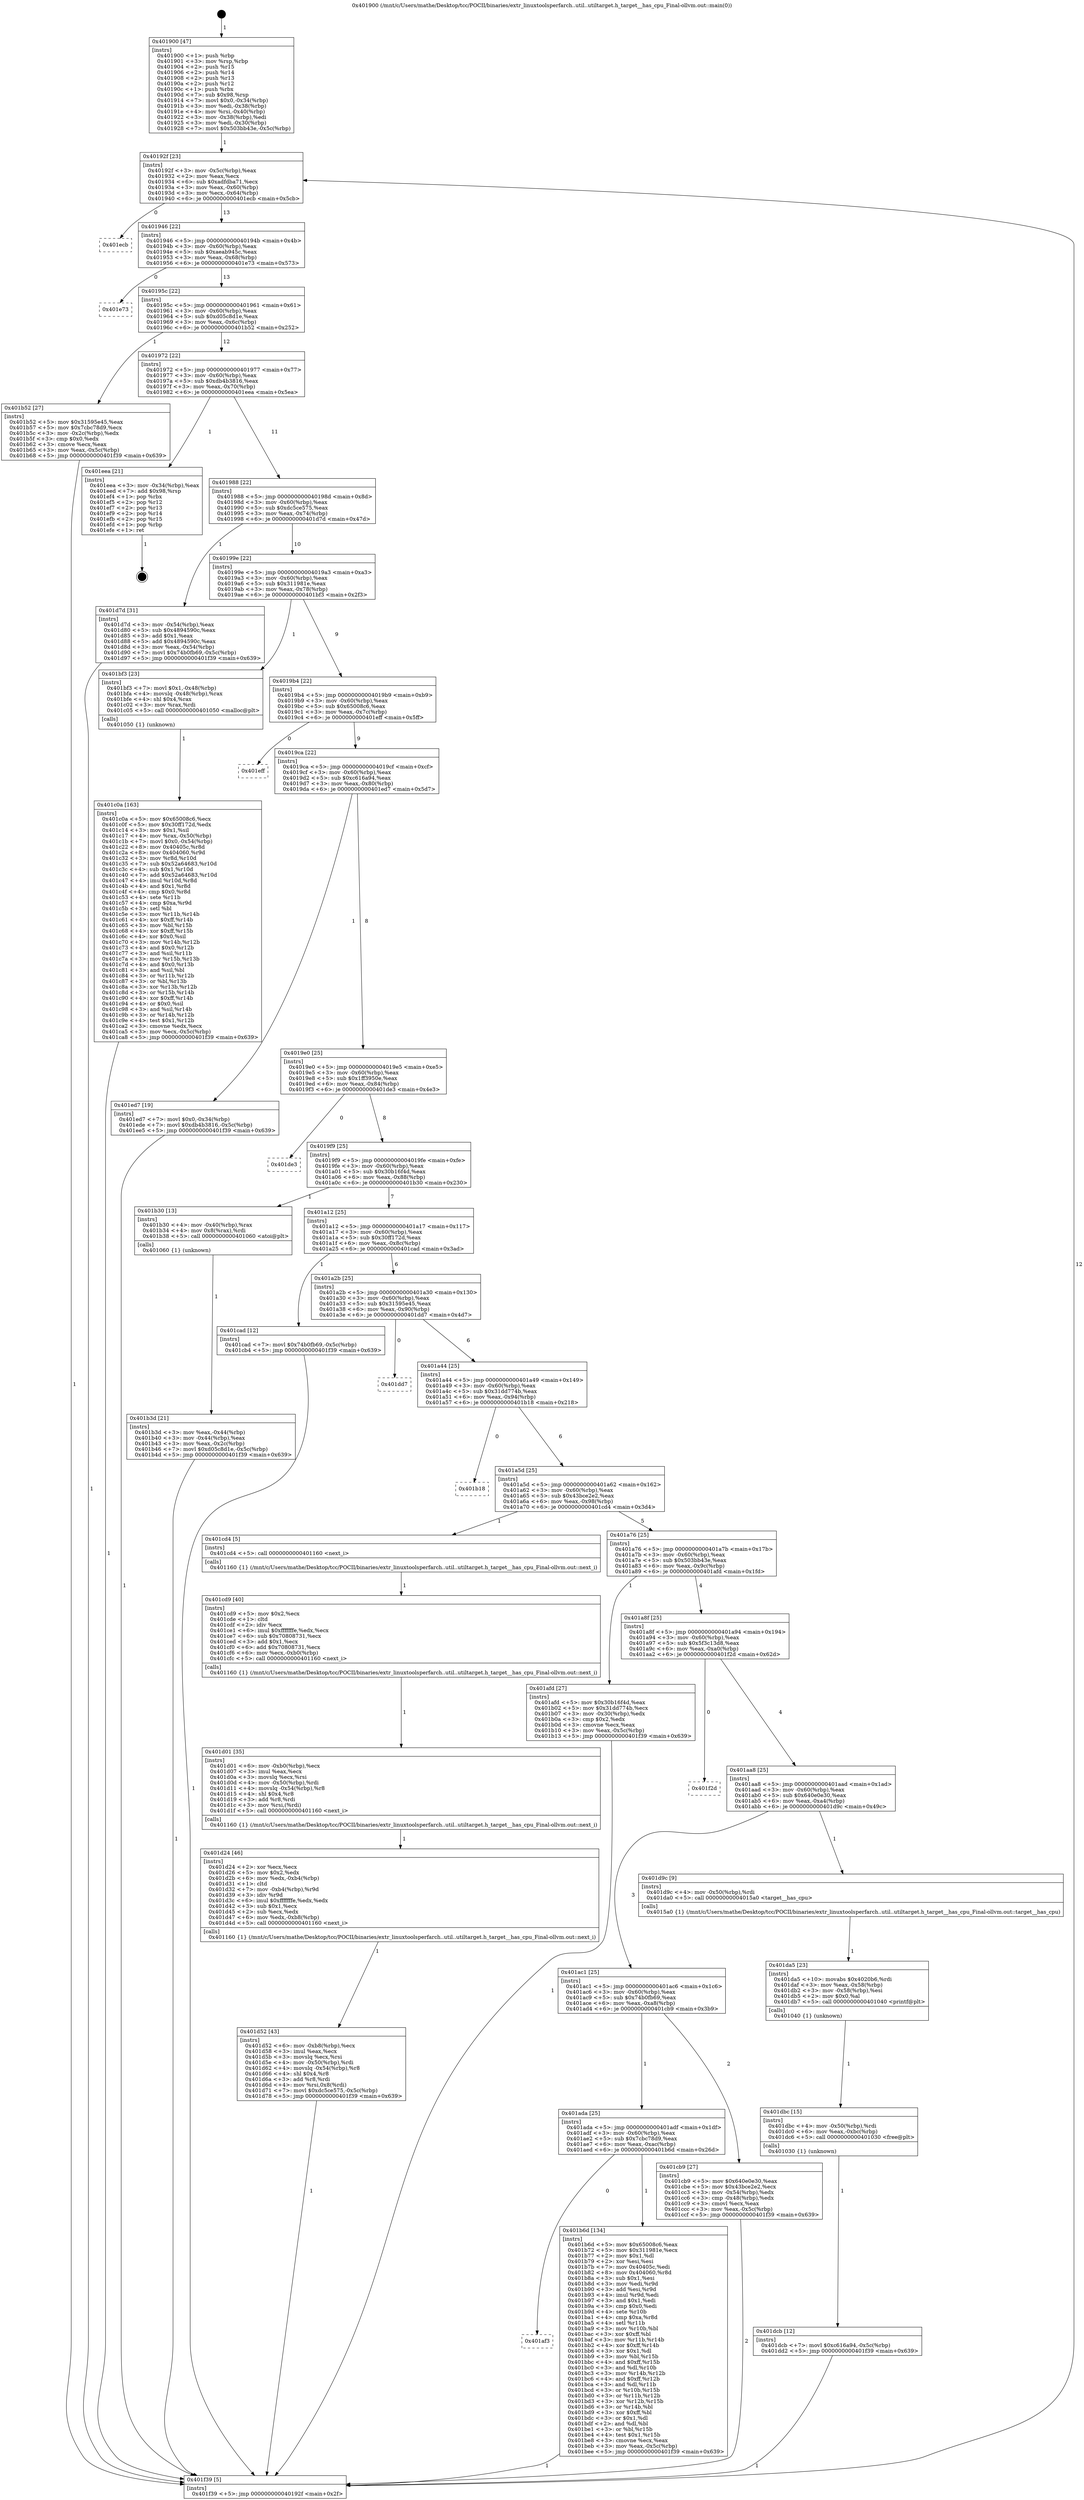 digraph "0x401900" {
  label = "0x401900 (/mnt/c/Users/mathe/Desktop/tcc/POCII/binaries/extr_linuxtoolsperfarch..util..utiltarget.h_target__has_cpu_Final-ollvm.out::main(0))"
  labelloc = "t"
  node[shape=record]

  Entry [label="",width=0.3,height=0.3,shape=circle,fillcolor=black,style=filled]
  "0x40192f" [label="{
     0x40192f [23]\l
     | [instrs]\l
     &nbsp;&nbsp;0x40192f \<+3\>: mov -0x5c(%rbp),%eax\l
     &nbsp;&nbsp;0x401932 \<+2\>: mov %eax,%ecx\l
     &nbsp;&nbsp;0x401934 \<+6\>: sub $0xadfdba71,%ecx\l
     &nbsp;&nbsp;0x40193a \<+3\>: mov %eax,-0x60(%rbp)\l
     &nbsp;&nbsp;0x40193d \<+3\>: mov %ecx,-0x64(%rbp)\l
     &nbsp;&nbsp;0x401940 \<+6\>: je 0000000000401ecb \<main+0x5cb\>\l
  }"]
  "0x401ecb" [label="{
     0x401ecb\l
  }", style=dashed]
  "0x401946" [label="{
     0x401946 [22]\l
     | [instrs]\l
     &nbsp;&nbsp;0x401946 \<+5\>: jmp 000000000040194b \<main+0x4b\>\l
     &nbsp;&nbsp;0x40194b \<+3\>: mov -0x60(%rbp),%eax\l
     &nbsp;&nbsp;0x40194e \<+5\>: sub $0xaeab945c,%eax\l
     &nbsp;&nbsp;0x401953 \<+3\>: mov %eax,-0x68(%rbp)\l
     &nbsp;&nbsp;0x401956 \<+6\>: je 0000000000401e73 \<main+0x573\>\l
  }"]
  Exit [label="",width=0.3,height=0.3,shape=circle,fillcolor=black,style=filled,peripheries=2]
  "0x401e73" [label="{
     0x401e73\l
  }", style=dashed]
  "0x40195c" [label="{
     0x40195c [22]\l
     | [instrs]\l
     &nbsp;&nbsp;0x40195c \<+5\>: jmp 0000000000401961 \<main+0x61\>\l
     &nbsp;&nbsp;0x401961 \<+3\>: mov -0x60(%rbp),%eax\l
     &nbsp;&nbsp;0x401964 \<+5\>: sub $0xd05c8d1e,%eax\l
     &nbsp;&nbsp;0x401969 \<+3\>: mov %eax,-0x6c(%rbp)\l
     &nbsp;&nbsp;0x40196c \<+6\>: je 0000000000401b52 \<main+0x252\>\l
  }"]
  "0x401dcb" [label="{
     0x401dcb [12]\l
     | [instrs]\l
     &nbsp;&nbsp;0x401dcb \<+7\>: movl $0xc616a94,-0x5c(%rbp)\l
     &nbsp;&nbsp;0x401dd2 \<+5\>: jmp 0000000000401f39 \<main+0x639\>\l
  }"]
  "0x401b52" [label="{
     0x401b52 [27]\l
     | [instrs]\l
     &nbsp;&nbsp;0x401b52 \<+5\>: mov $0x31595e45,%eax\l
     &nbsp;&nbsp;0x401b57 \<+5\>: mov $0x7cbc78d9,%ecx\l
     &nbsp;&nbsp;0x401b5c \<+3\>: mov -0x2c(%rbp),%edx\l
     &nbsp;&nbsp;0x401b5f \<+3\>: cmp $0x0,%edx\l
     &nbsp;&nbsp;0x401b62 \<+3\>: cmove %ecx,%eax\l
     &nbsp;&nbsp;0x401b65 \<+3\>: mov %eax,-0x5c(%rbp)\l
     &nbsp;&nbsp;0x401b68 \<+5\>: jmp 0000000000401f39 \<main+0x639\>\l
  }"]
  "0x401972" [label="{
     0x401972 [22]\l
     | [instrs]\l
     &nbsp;&nbsp;0x401972 \<+5\>: jmp 0000000000401977 \<main+0x77\>\l
     &nbsp;&nbsp;0x401977 \<+3\>: mov -0x60(%rbp),%eax\l
     &nbsp;&nbsp;0x40197a \<+5\>: sub $0xdb4b3816,%eax\l
     &nbsp;&nbsp;0x40197f \<+3\>: mov %eax,-0x70(%rbp)\l
     &nbsp;&nbsp;0x401982 \<+6\>: je 0000000000401eea \<main+0x5ea\>\l
  }"]
  "0x401dbc" [label="{
     0x401dbc [15]\l
     | [instrs]\l
     &nbsp;&nbsp;0x401dbc \<+4\>: mov -0x50(%rbp),%rdi\l
     &nbsp;&nbsp;0x401dc0 \<+6\>: mov %eax,-0xbc(%rbp)\l
     &nbsp;&nbsp;0x401dc6 \<+5\>: call 0000000000401030 \<free@plt\>\l
     | [calls]\l
     &nbsp;&nbsp;0x401030 \{1\} (unknown)\l
  }"]
  "0x401eea" [label="{
     0x401eea [21]\l
     | [instrs]\l
     &nbsp;&nbsp;0x401eea \<+3\>: mov -0x34(%rbp),%eax\l
     &nbsp;&nbsp;0x401eed \<+7\>: add $0x98,%rsp\l
     &nbsp;&nbsp;0x401ef4 \<+1\>: pop %rbx\l
     &nbsp;&nbsp;0x401ef5 \<+2\>: pop %r12\l
     &nbsp;&nbsp;0x401ef7 \<+2\>: pop %r13\l
     &nbsp;&nbsp;0x401ef9 \<+2\>: pop %r14\l
     &nbsp;&nbsp;0x401efb \<+2\>: pop %r15\l
     &nbsp;&nbsp;0x401efd \<+1\>: pop %rbp\l
     &nbsp;&nbsp;0x401efe \<+1\>: ret\l
  }"]
  "0x401988" [label="{
     0x401988 [22]\l
     | [instrs]\l
     &nbsp;&nbsp;0x401988 \<+5\>: jmp 000000000040198d \<main+0x8d\>\l
     &nbsp;&nbsp;0x40198d \<+3\>: mov -0x60(%rbp),%eax\l
     &nbsp;&nbsp;0x401990 \<+5\>: sub $0xdc5ce575,%eax\l
     &nbsp;&nbsp;0x401995 \<+3\>: mov %eax,-0x74(%rbp)\l
     &nbsp;&nbsp;0x401998 \<+6\>: je 0000000000401d7d \<main+0x47d\>\l
  }"]
  "0x401da5" [label="{
     0x401da5 [23]\l
     | [instrs]\l
     &nbsp;&nbsp;0x401da5 \<+10\>: movabs $0x4020b6,%rdi\l
     &nbsp;&nbsp;0x401daf \<+3\>: mov %eax,-0x58(%rbp)\l
     &nbsp;&nbsp;0x401db2 \<+3\>: mov -0x58(%rbp),%esi\l
     &nbsp;&nbsp;0x401db5 \<+2\>: mov $0x0,%al\l
     &nbsp;&nbsp;0x401db7 \<+5\>: call 0000000000401040 \<printf@plt\>\l
     | [calls]\l
     &nbsp;&nbsp;0x401040 \{1\} (unknown)\l
  }"]
  "0x401d7d" [label="{
     0x401d7d [31]\l
     | [instrs]\l
     &nbsp;&nbsp;0x401d7d \<+3\>: mov -0x54(%rbp),%eax\l
     &nbsp;&nbsp;0x401d80 \<+5\>: sub $0x4894590c,%eax\l
     &nbsp;&nbsp;0x401d85 \<+3\>: add $0x1,%eax\l
     &nbsp;&nbsp;0x401d88 \<+5\>: add $0x4894590c,%eax\l
     &nbsp;&nbsp;0x401d8d \<+3\>: mov %eax,-0x54(%rbp)\l
     &nbsp;&nbsp;0x401d90 \<+7\>: movl $0x74b0fb69,-0x5c(%rbp)\l
     &nbsp;&nbsp;0x401d97 \<+5\>: jmp 0000000000401f39 \<main+0x639\>\l
  }"]
  "0x40199e" [label="{
     0x40199e [22]\l
     | [instrs]\l
     &nbsp;&nbsp;0x40199e \<+5\>: jmp 00000000004019a3 \<main+0xa3\>\l
     &nbsp;&nbsp;0x4019a3 \<+3\>: mov -0x60(%rbp),%eax\l
     &nbsp;&nbsp;0x4019a6 \<+5\>: sub $0x311981e,%eax\l
     &nbsp;&nbsp;0x4019ab \<+3\>: mov %eax,-0x78(%rbp)\l
     &nbsp;&nbsp;0x4019ae \<+6\>: je 0000000000401bf3 \<main+0x2f3\>\l
  }"]
  "0x401d52" [label="{
     0x401d52 [43]\l
     | [instrs]\l
     &nbsp;&nbsp;0x401d52 \<+6\>: mov -0xb8(%rbp),%ecx\l
     &nbsp;&nbsp;0x401d58 \<+3\>: imul %eax,%ecx\l
     &nbsp;&nbsp;0x401d5b \<+3\>: movslq %ecx,%rsi\l
     &nbsp;&nbsp;0x401d5e \<+4\>: mov -0x50(%rbp),%rdi\l
     &nbsp;&nbsp;0x401d62 \<+4\>: movslq -0x54(%rbp),%r8\l
     &nbsp;&nbsp;0x401d66 \<+4\>: shl $0x4,%r8\l
     &nbsp;&nbsp;0x401d6a \<+3\>: add %r8,%rdi\l
     &nbsp;&nbsp;0x401d6d \<+4\>: mov %rsi,0x8(%rdi)\l
     &nbsp;&nbsp;0x401d71 \<+7\>: movl $0xdc5ce575,-0x5c(%rbp)\l
     &nbsp;&nbsp;0x401d78 \<+5\>: jmp 0000000000401f39 \<main+0x639\>\l
  }"]
  "0x401bf3" [label="{
     0x401bf3 [23]\l
     | [instrs]\l
     &nbsp;&nbsp;0x401bf3 \<+7\>: movl $0x1,-0x48(%rbp)\l
     &nbsp;&nbsp;0x401bfa \<+4\>: movslq -0x48(%rbp),%rax\l
     &nbsp;&nbsp;0x401bfe \<+4\>: shl $0x4,%rax\l
     &nbsp;&nbsp;0x401c02 \<+3\>: mov %rax,%rdi\l
     &nbsp;&nbsp;0x401c05 \<+5\>: call 0000000000401050 \<malloc@plt\>\l
     | [calls]\l
     &nbsp;&nbsp;0x401050 \{1\} (unknown)\l
  }"]
  "0x4019b4" [label="{
     0x4019b4 [22]\l
     | [instrs]\l
     &nbsp;&nbsp;0x4019b4 \<+5\>: jmp 00000000004019b9 \<main+0xb9\>\l
     &nbsp;&nbsp;0x4019b9 \<+3\>: mov -0x60(%rbp),%eax\l
     &nbsp;&nbsp;0x4019bc \<+5\>: sub $0x65008c6,%eax\l
     &nbsp;&nbsp;0x4019c1 \<+3\>: mov %eax,-0x7c(%rbp)\l
     &nbsp;&nbsp;0x4019c4 \<+6\>: je 0000000000401eff \<main+0x5ff\>\l
  }"]
  "0x401d24" [label="{
     0x401d24 [46]\l
     | [instrs]\l
     &nbsp;&nbsp;0x401d24 \<+2\>: xor %ecx,%ecx\l
     &nbsp;&nbsp;0x401d26 \<+5\>: mov $0x2,%edx\l
     &nbsp;&nbsp;0x401d2b \<+6\>: mov %edx,-0xb4(%rbp)\l
     &nbsp;&nbsp;0x401d31 \<+1\>: cltd\l
     &nbsp;&nbsp;0x401d32 \<+7\>: mov -0xb4(%rbp),%r9d\l
     &nbsp;&nbsp;0x401d39 \<+3\>: idiv %r9d\l
     &nbsp;&nbsp;0x401d3c \<+6\>: imul $0xfffffffe,%edx,%edx\l
     &nbsp;&nbsp;0x401d42 \<+3\>: sub $0x1,%ecx\l
     &nbsp;&nbsp;0x401d45 \<+2\>: sub %ecx,%edx\l
     &nbsp;&nbsp;0x401d47 \<+6\>: mov %edx,-0xb8(%rbp)\l
     &nbsp;&nbsp;0x401d4d \<+5\>: call 0000000000401160 \<next_i\>\l
     | [calls]\l
     &nbsp;&nbsp;0x401160 \{1\} (/mnt/c/Users/mathe/Desktop/tcc/POCII/binaries/extr_linuxtoolsperfarch..util..utiltarget.h_target__has_cpu_Final-ollvm.out::next_i)\l
  }"]
  "0x401eff" [label="{
     0x401eff\l
  }", style=dashed]
  "0x4019ca" [label="{
     0x4019ca [22]\l
     | [instrs]\l
     &nbsp;&nbsp;0x4019ca \<+5\>: jmp 00000000004019cf \<main+0xcf\>\l
     &nbsp;&nbsp;0x4019cf \<+3\>: mov -0x60(%rbp),%eax\l
     &nbsp;&nbsp;0x4019d2 \<+5\>: sub $0xc616a94,%eax\l
     &nbsp;&nbsp;0x4019d7 \<+3\>: mov %eax,-0x80(%rbp)\l
     &nbsp;&nbsp;0x4019da \<+6\>: je 0000000000401ed7 \<main+0x5d7\>\l
  }"]
  "0x401d01" [label="{
     0x401d01 [35]\l
     | [instrs]\l
     &nbsp;&nbsp;0x401d01 \<+6\>: mov -0xb0(%rbp),%ecx\l
     &nbsp;&nbsp;0x401d07 \<+3\>: imul %eax,%ecx\l
     &nbsp;&nbsp;0x401d0a \<+3\>: movslq %ecx,%rsi\l
     &nbsp;&nbsp;0x401d0d \<+4\>: mov -0x50(%rbp),%rdi\l
     &nbsp;&nbsp;0x401d11 \<+4\>: movslq -0x54(%rbp),%r8\l
     &nbsp;&nbsp;0x401d15 \<+4\>: shl $0x4,%r8\l
     &nbsp;&nbsp;0x401d19 \<+3\>: add %r8,%rdi\l
     &nbsp;&nbsp;0x401d1c \<+3\>: mov %rsi,(%rdi)\l
     &nbsp;&nbsp;0x401d1f \<+5\>: call 0000000000401160 \<next_i\>\l
     | [calls]\l
     &nbsp;&nbsp;0x401160 \{1\} (/mnt/c/Users/mathe/Desktop/tcc/POCII/binaries/extr_linuxtoolsperfarch..util..utiltarget.h_target__has_cpu_Final-ollvm.out::next_i)\l
  }"]
  "0x401ed7" [label="{
     0x401ed7 [19]\l
     | [instrs]\l
     &nbsp;&nbsp;0x401ed7 \<+7\>: movl $0x0,-0x34(%rbp)\l
     &nbsp;&nbsp;0x401ede \<+7\>: movl $0xdb4b3816,-0x5c(%rbp)\l
     &nbsp;&nbsp;0x401ee5 \<+5\>: jmp 0000000000401f39 \<main+0x639\>\l
  }"]
  "0x4019e0" [label="{
     0x4019e0 [25]\l
     | [instrs]\l
     &nbsp;&nbsp;0x4019e0 \<+5\>: jmp 00000000004019e5 \<main+0xe5\>\l
     &nbsp;&nbsp;0x4019e5 \<+3\>: mov -0x60(%rbp),%eax\l
     &nbsp;&nbsp;0x4019e8 \<+5\>: sub $0x1ff3950e,%eax\l
     &nbsp;&nbsp;0x4019ed \<+6\>: mov %eax,-0x84(%rbp)\l
     &nbsp;&nbsp;0x4019f3 \<+6\>: je 0000000000401de3 \<main+0x4e3\>\l
  }"]
  "0x401cd9" [label="{
     0x401cd9 [40]\l
     | [instrs]\l
     &nbsp;&nbsp;0x401cd9 \<+5\>: mov $0x2,%ecx\l
     &nbsp;&nbsp;0x401cde \<+1\>: cltd\l
     &nbsp;&nbsp;0x401cdf \<+2\>: idiv %ecx\l
     &nbsp;&nbsp;0x401ce1 \<+6\>: imul $0xfffffffe,%edx,%ecx\l
     &nbsp;&nbsp;0x401ce7 \<+6\>: sub $0x70808731,%ecx\l
     &nbsp;&nbsp;0x401ced \<+3\>: add $0x1,%ecx\l
     &nbsp;&nbsp;0x401cf0 \<+6\>: add $0x70808731,%ecx\l
     &nbsp;&nbsp;0x401cf6 \<+6\>: mov %ecx,-0xb0(%rbp)\l
     &nbsp;&nbsp;0x401cfc \<+5\>: call 0000000000401160 \<next_i\>\l
     | [calls]\l
     &nbsp;&nbsp;0x401160 \{1\} (/mnt/c/Users/mathe/Desktop/tcc/POCII/binaries/extr_linuxtoolsperfarch..util..utiltarget.h_target__has_cpu_Final-ollvm.out::next_i)\l
  }"]
  "0x401de3" [label="{
     0x401de3\l
  }", style=dashed]
  "0x4019f9" [label="{
     0x4019f9 [25]\l
     | [instrs]\l
     &nbsp;&nbsp;0x4019f9 \<+5\>: jmp 00000000004019fe \<main+0xfe\>\l
     &nbsp;&nbsp;0x4019fe \<+3\>: mov -0x60(%rbp),%eax\l
     &nbsp;&nbsp;0x401a01 \<+5\>: sub $0x30b16f4d,%eax\l
     &nbsp;&nbsp;0x401a06 \<+6\>: mov %eax,-0x88(%rbp)\l
     &nbsp;&nbsp;0x401a0c \<+6\>: je 0000000000401b30 \<main+0x230\>\l
  }"]
  "0x401c0a" [label="{
     0x401c0a [163]\l
     | [instrs]\l
     &nbsp;&nbsp;0x401c0a \<+5\>: mov $0x65008c6,%ecx\l
     &nbsp;&nbsp;0x401c0f \<+5\>: mov $0x30ff172d,%edx\l
     &nbsp;&nbsp;0x401c14 \<+3\>: mov $0x1,%sil\l
     &nbsp;&nbsp;0x401c17 \<+4\>: mov %rax,-0x50(%rbp)\l
     &nbsp;&nbsp;0x401c1b \<+7\>: movl $0x0,-0x54(%rbp)\l
     &nbsp;&nbsp;0x401c22 \<+8\>: mov 0x40405c,%r8d\l
     &nbsp;&nbsp;0x401c2a \<+8\>: mov 0x404060,%r9d\l
     &nbsp;&nbsp;0x401c32 \<+3\>: mov %r8d,%r10d\l
     &nbsp;&nbsp;0x401c35 \<+7\>: sub $0x52a64683,%r10d\l
     &nbsp;&nbsp;0x401c3c \<+4\>: sub $0x1,%r10d\l
     &nbsp;&nbsp;0x401c40 \<+7\>: add $0x52a64683,%r10d\l
     &nbsp;&nbsp;0x401c47 \<+4\>: imul %r10d,%r8d\l
     &nbsp;&nbsp;0x401c4b \<+4\>: and $0x1,%r8d\l
     &nbsp;&nbsp;0x401c4f \<+4\>: cmp $0x0,%r8d\l
     &nbsp;&nbsp;0x401c53 \<+4\>: sete %r11b\l
     &nbsp;&nbsp;0x401c57 \<+4\>: cmp $0xa,%r9d\l
     &nbsp;&nbsp;0x401c5b \<+3\>: setl %bl\l
     &nbsp;&nbsp;0x401c5e \<+3\>: mov %r11b,%r14b\l
     &nbsp;&nbsp;0x401c61 \<+4\>: xor $0xff,%r14b\l
     &nbsp;&nbsp;0x401c65 \<+3\>: mov %bl,%r15b\l
     &nbsp;&nbsp;0x401c68 \<+4\>: xor $0xff,%r15b\l
     &nbsp;&nbsp;0x401c6c \<+4\>: xor $0x0,%sil\l
     &nbsp;&nbsp;0x401c70 \<+3\>: mov %r14b,%r12b\l
     &nbsp;&nbsp;0x401c73 \<+4\>: and $0x0,%r12b\l
     &nbsp;&nbsp;0x401c77 \<+3\>: and %sil,%r11b\l
     &nbsp;&nbsp;0x401c7a \<+3\>: mov %r15b,%r13b\l
     &nbsp;&nbsp;0x401c7d \<+4\>: and $0x0,%r13b\l
     &nbsp;&nbsp;0x401c81 \<+3\>: and %sil,%bl\l
     &nbsp;&nbsp;0x401c84 \<+3\>: or %r11b,%r12b\l
     &nbsp;&nbsp;0x401c87 \<+3\>: or %bl,%r13b\l
     &nbsp;&nbsp;0x401c8a \<+3\>: xor %r13b,%r12b\l
     &nbsp;&nbsp;0x401c8d \<+3\>: or %r15b,%r14b\l
     &nbsp;&nbsp;0x401c90 \<+4\>: xor $0xff,%r14b\l
     &nbsp;&nbsp;0x401c94 \<+4\>: or $0x0,%sil\l
     &nbsp;&nbsp;0x401c98 \<+3\>: and %sil,%r14b\l
     &nbsp;&nbsp;0x401c9b \<+3\>: or %r14b,%r12b\l
     &nbsp;&nbsp;0x401c9e \<+4\>: test $0x1,%r12b\l
     &nbsp;&nbsp;0x401ca2 \<+3\>: cmovne %edx,%ecx\l
     &nbsp;&nbsp;0x401ca5 \<+3\>: mov %ecx,-0x5c(%rbp)\l
     &nbsp;&nbsp;0x401ca8 \<+5\>: jmp 0000000000401f39 \<main+0x639\>\l
  }"]
  "0x401b30" [label="{
     0x401b30 [13]\l
     | [instrs]\l
     &nbsp;&nbsp;0x401b30 \<+4\>: mov -0x40(%rbp),%rax\l
     &nbsp;&nbsp;0x401b34 \<+4\>: mov 0x8(%rax),%rdi\l
     &nbsp;&nbsp;0x401b38 \<+5\>: call 0000000000401060 \<atoi@plt\>\l
     | [calls]\l
     &nbsp;&nbsp;0x401060 \{1\} (unknown)\l
  }"]
  "0x401a12" [label="{
     0x401a12 [25]\l
     | [instrs]\l
     &nbsp;&nbsp;0x401a12 \<+5\>: jmp 0000000000401a17 \<main+0x117\>\l
     &nbsp;&nbsp;0x401a17 \<+3\>: mov -0x60(%rbp),%eax\l
     &nbsp;&nbsp;0x401a1a \<+5\>: sub $0x30ff172d,%eax\l
     &nbsp;&nbsp;0x401a1f \<+6\>: mov %eax,-0x8c(%rbp)\l
     &nbsp;&nbsp;0x401a25 \<+6\>: je 0000000000401cad \<main+0x3ad\>\l
  }"]
  "0x401af3" [label="{
     0x401af3\l
  }", style=dashed]
  "0x401cad" [label="{
     0x401cad [12]\l
     | [instrs]\l
     &nbsp;&nbsp;0x401cad \<+7\>: movl $0x74b0fb69,-0x5c(%rbp)\l
     &nbsp;&nbsp;0x401cb4 \<+5\>: jmp 0000000000401f39 \<main+0x639\>\l
  }"]
  "0x401a2b" [label="{
     0x401a2b [25]\l
     | [instrs]\l
     &nbsp;&nbsp;0x401a2b \<+5\>: jmp 0000000000401a30 \<main+0x130\>\l
     &nbsp;&nbsp;0x401a30 \<+3\>: mov -0x60(%rbp),%eax\l
     &nbsp;&nbsp;0x401a33 \<+5\>: sub $0x31595e45,%eax\l
     &nbsp;&nbsp;0x401a38 \<+6\>: mov %eax,-0x90(%rbp)\l
     &nbsp;&nbsp;0x401a3e \<+6\>: je 0000000000401dd7 \<main+0x4d7\>\l
  }"]
  "0x401b6d" [label="{
     0x401b6d [134]\l
     | [instrs]\l
     &nbsp;&nbsp;0x401b6d \<+5\>: mov $0x65008c6,%eax\l
     &nbsp;&nbsp;0x401b72 \<+5\>: mov $0x311981e,%ecx\l
     &nbsp;&nbsp;0x401b77 \<+2\>: mov $0x1,%dl\l
     &nbsp;&nbsp;0x401b79 \<+2\>: xor %esi,%esi\l
     &nbsp;&nbsp;0x401b7b \<+7\>: mov 0x40405c,%edi\l
     &nbsp;&nbsp;0x401b82 \<+8\>: mov 0x404060,%r8d\l
     &nbsp;&nbsp;0x401b8a \<+3\>: sub $0x1,%esi\l
     &nbsp;&nbsp;0x401b8d \<+3\>: mov %edi,%r9d\l
     &nbsp;&nbsp;0x401b90 \<+3\>: add %esi,%r9d\l
     &nbsp;&nbsp;0x401b93 \<+4\>: imul %r9d,%edi\l
     &nbsp;&nbsp;0x401b97 \<+3\>: and $0x1,%edi\l
     &nbsp;&nbsp;0x401b9a \<+3\>: cmp $0x0,%edi\l
     &nbsp;&nbsp;0x401b9d \<+4\>: sete %r10b\l
     &nbsp;&nbsp;0x401ba1 \<+4\>: cmp $0xa,%r8d\l
     &nbsp;&nbsp;0x401ba5 \<+4\>: setl %r11b\l
     &nbsp;&nbsp;0x401ba9 \<+3\>: mov %r10b,%bl\l
     &nbsp;&nbsp;0x401bac \<+3\>: xor $0xff,%bl\l
     &nbsp;&nbsp;0x401baf \<+3\>: mov %r11b,%r14b\l
     &nbsp;&nbsp;0x401bb2 \<+4\>: xor $0xff,%r14b\l
     &nbsp;&nbsp;0x401bb6 \<+3\>: xor $0x1,%dl\l
     &nbsp;&nbsp;0x401bb9 \<+3\>: mov %bl,%r15b\l
     &nbsp;&nbsp;0x401bbc \<+4\>: and $0xff,%r15b\l
     &nbsp;&nbsp;0x401bc0 \<+3\>: and %dl,%r10b\l
     &nbsp;&nbsp;0x401bc3 \<+3\>: mov %r14b,%r12b\l
     &nbsp;&nbsp;0x401bc6 \<+4\>: and $0xff,%r12b\l
     &nbsp;&nbsp;0x401bca \<+3\>: and %dl,%r11b\l
     &nbsp;&nbsp;0x401bcd \<+3\>: or %r10b,%r15b\l
     &nbsp;&nbsp;0x401bd0 \<+3\>: or %r11b,%r12b\l
     &nbsp;&nbsp;0x401bd3 \<+3\>: xor %r12b,%r15b\l
     &nbsp;&nbsp;0x401bd6 \<+3\>: or %r14b,%bl\l
     &nbsp;&nbsp;0x401bd9 \<+3\>: xor $0xff,%bl\l
     &nbsp;&nbsp;0x401bdc \<+3\>: or $0x1,%dl\l
     &nbsp;&nbsp;0x401bdf \<+2\>: and %dl,%bl\l
     &nbsp;&nbsp;0x401be1 \<+3\>: or %bl,%r15b\l
     &nbsp;&nbsp;0x401be4 \<+4\>: test $0x1,%r15b\l
     &nbsp;&nbsp;0x401be8 \<+3\>: cmovne %ecx,%eax\l
     &nbsp;&nbsp;0x401beb \<+3\>: mov %eax,-0x5c(%rbp)\l
     &nbsp;&nbsp;0x401bee \<+5\>: jmp 0000000000401f39 \<main+0x639\>\l
  }"]
  "0x401dd7" [label="{
     0x401dd7\l
  }", style=dashed]
  "0x401a44" [label="{
     0x401a44 [25]\l
     | [instrs]\l
     &nbsp;&nbsp;0x401a44 \<+5\>: jmp 0000000000401a49 \<main+0x149\>\l
     &nbsp;&nbsp;0x401a49 \<+3\>: mov -0x60(%rbp),%eax\l
     &nbsp;&nbsp;0x401a4c \<+5\>: sub $0x31dd774b,%eax\l
     &nbsp;&nbsp;0x401a51 \<+6\>: mov %eax,-0x94(%rbp)\l
     &nbsp;&nbsp;0x401a57 \<+6\>: je 0000000000401b18 \<main+0x218\>\l
  }"]
  "0x401ada" [label="{
     0x401ada [25]\l
     | [instrs]\l
     &nbsp;&nbsp;0x401ada \<+5\>: jmp 0000000000401adf \<main+0x1df\>\l
     &nbsp;&nbsp;0x401adf \<+3\>: mov -0x60(%rbp),%eax\l
     &nbsp;&nbsp;0x401ae2 \<+5\>: sub $0x7cbc78d9,%eax\l
     &nbsp;&nbsp;0x401ae7 \<+6\>: mov %eax,-0xac(%rbp)\l
     &nbsp;&nbsp;0x401aed \<+6\>: je 0000000000401b6d \<main+0x26d\>\l
  }"]
  "0x401b18" [label="{
     0x401b18\l
  }", style=dashed]
  "0x401a5d" [label="{
     0x401a5d [25]\l
     | [instrs]\l
     &nbsp;&nbsp;0x401a5d \<+5\>: jmp 0000000000401a62 \<main+0x162\>\l
     &nbsp;&nbsp;0x401a62 \<+3\>: mov -0x60(%rbp),%eax\l
     &nbsp;&nbsp;0x401a65 \<+5\>: sub $0x43bce2e2,%eax\l
     &nbsp;&nbsp;0x401a6a \<+6\>: mov %eax,-0x98(%rbp)\l
     &nbsp;&nbsp;0x401a70 \<+6\>: je 0000000000401cd4 \<main+0x3d4\>\l
  }"]
  "0x401cb9" [label="{
     0x401cb9 [27]\l
     | [instrs]\l
     &nbsp;&nbsp;0x401cb9 \<+5\>: mov $0x640e0e30,%eax\l
     &nbsp;&nbsp;0x401cbe \<+5\>: mov $0x43bce2e2,%ecx\l
     &nbsp;&nbsp;0x401cc3 \<+3\>: mov -0x54(%rbp),%edx\l
     &nbsp;&nbsp;0x401cc6 \<+3\>: cmp -0x48(%rbp),%edx\l
     &nbsp;&nbsp;0x401cc9 \<+3\>: cmovl %ecx,%eax\l
     &nbsp;&nbsp;0x401ccc \<+3\>: mov %eax,-0x5c(%rbp)\l
     &nbsp;&nbsp;0x401ccf \<+5\>: jmp 0000000000401f39 \<main+0x639\>\l
  }"]
  "0x401cd4" [label="{
     0x401cd4 [5]\l
     | [instrs]\l
     &nbsp;&nbsp;0x401cd4 \<+5\>: call 0000000000401160 \<next_i\>\l
     | [calls]\l
     &nbsp;&nbsp;0x401160 \{1\} (/mnt/c/Users/mathe/Desktop/tcc/POCII/binaries/extr_linuxtoolsperfarch..util..utiltarget.h_target__has_cpu_Final-ollvm.out::next_i)\l
  }"]
  "0x401a76" [label="{
     0x401a76 [25]\l
     | [instrs]\l
     &nbsp;&nbsp;0x401a76 \<+5\>: jmp 0000000000401a7b \<main+0x17b\>\l
     &nbsp;&nbsp;0x401a7b \<+3\>: mov -0x60(%rbp),%eax\l
     &nbsp;&nbsp;0x401a7e \<+5\>: sub $0x503bb43e,%eax\l
     &nbsp;&nbsp;0x401a83 \<+6\>: mov %eax,-0x9c(%rbp)\l
     &nbsp;&nbsp;0x401a89 \<+6\>: je 0000000000401afd \<main+0x1fd\>\l
  }"]
  "0x401ac1" [label="{
     0x401ac1 [25]\l
     | [instrs]\l
     &nbsp;&nbsp;0x401ac1 \<+5\>: jmp 0000000000401ac6 \<main+0x1c6\>\l
     &nbsp;&nbsp;0x401ac6 \<+3\>: mov -0x60(%rbp),%eax\l
     &nbsp;&nbsp;0x401ac9 \<+5\>: sub $0x74b0fb69,%eax\l
     &nbsp;&nbsp;0x401ace \<+6\>: mov %eax,-0xa8(%rbp)\l
     &nbsp;&nbsp;0x401ad4 \<+6\>: je 0000000000401cb9 \<main+0x3b9\>\l
  }"]
  "0x401afd" [label="{
     0x401afd [27]\l
     | [instrs]\l
     &nbsp;&nbsp;0x401afd \<+5\>: mov $0x30b16f4d,%eax\l
     &nbsp;&nbsp;0x401b02 \<+5\>: mov $0x31dd774b,%ecx\l
     &nbsp;&nbsp;0x401b07 \<+3\>: mov -0x30(%rbp),%edx\l
     &nbsp;&nbsp;0x401b0a \<+3\>: cmp $0x2,%edx\l
     &nbsp;&nbsp;0x401b0d \<+3\>: cmovne %ecx,%eax\l
     &nbsp;&nbsp;0x401b10 \<+3\>: mov %eax,-0x5c(%rbp)\l
     &nbsp;&nbsp;0x401b13 \<+5\>: jmp 0000000000401f39 \<main+0x639\>\l
  }"]
  "0x401a8f" [label="{
     0x401a8f [25]\l
     | [instrs]\l
     &nbsp;&nbsp;0x401a8f \<+5\>: jmp 0000000000401a94 \<main+0x194\>\l
     &nbsp;&nbsp;0x401a94 \<+3\>: mov -0x60(%rbp),%eax\l
     &nbsp;&nbsp;0x401a97 \<+5\>: sub $0x5f3c13d8,%eax\l
     &nbsp;&nbsp;0x401a9c \<+6\>: mov %eax,-0xa0(%rbp)\l
     &nbsp;&nbsp;0x401aa2 \<+6\>: je 0000000000401f2d \<main+0x62d\>\l
  }"]
  "0x401f39" [label="{
     0x401f39 [5]\l
     | [instrs]\l
     &nbsp;&nbsp;0x401f39 \<+5\>: jmp 000000000040192f \<main+0x2f\>\l
  }"]
  "0x401900" [label="{
     0x401900 [47]\l
     | [instrs]\l
     &nbsp;&nbsp;0x401900 \<+1\>: push %rbp\l
     &nbsp;&nbsp;0x401901 \<+3\>: mov %rsp,%rbp\l
     &nbsp;&nbsp;0x401904 \<+2\>: push %r15\l
     &nbsp;&nbsp;0x401906 \<+2\>: push %r14\l
     &nbsp;&nbsp;0x401908 \<+2\>: push %r13\l
     &nbsp;&nbsp;0x40190a \<+2\>: push %r12\l
     &nbsp;&nbsp;0x40190c \<+1\>: push %rbx\l
     &nbsp;&nbsp;0x40190d \<+7\>: sub $0x98,%rsp\l
     &nbsp;&nbsp;0x401914 \<+7\>: movl $0x0,-0x34(%rbp)\l
     &nbsp;&nbsp;0x40191b \<+3\>: mov %edi,-0x38(%rbp)\l
     &nbsp;&nbsp;0x40191e \<+4\>: mov %rsi,-0x40(%rbp)\l
     &nbsp;&nbsp;0x401922 \<+3\>: mov -0x38(%rbp),%edi\l
     &nbsp;&nbsp;0x401925 \<+3\>: mov %edi,-0x30(%rbp)\l
     &nbsp;&nbsp;0x401928 \<+7\>: movl $0x503bb43e,-0x5c(%rbp)\l
  }"]
  "0x401b3d" [label="{
     0x401b3d [21]\l
     | [instrs]\l
     &nbsp;&nbsp;0x401b3d \<+3\>: mov %eax,-0x44(%rbp)\l
     &nbsp;&nbsp;0x401b40 \<+3\>: mov -0x44(%rbp),%eax\l
     &nbsp;&nbsp;0x401b43 \<+3\>: mov %eax,-0x2c(%rbp)\l
     &nbsp;&nbsp;0x401b46 \<+7\>: movl $0xd05c8d1e,-0x5c(%rbp)\l
     &nbsp;&nbsp;0x401b4d \<+5\>: jmp 0000000000401f39 \<main+0x639\>\l
  }"]
  "0x401d9c" [label="{
     0x401d9c [9]\l
     | [instrs]\l
     &nbsp;&nbsp;0x401d9c \<+4\>: mov -0x50(%rbp),%rdi\l
     &nbsp;&nbsp;0x401da0 \<+5\>: call 00000000004015a0 \<target__has_cpu\>\l
     | [calls]\l
     &nbsp;&nbsp;0x4015a0 \{1\} (/mnt/c/Users/mathe/Desktop/tcc/POCII/binaries/extr_linuxtoolsperfarch..util..utiltarget.h_target__has_cpu_Final-ollvm.out::target__has_cpu)\l
  }"]
  "0x401f2d" [label="{
     0x401f2d\l
  }", style=dashed]
  "0x401aa8" [label="{
     0x401aa8 [25]\l
     | [instrs]\l
     &nbsp;&nbsp;0x401aa8 \<+5\>: jmp 0000000000401aad \<main+0x1ad\>\l
     &nbsp;&nbsp;0x401aad \<+3\>: mov -0x60(%rbp),%eax\l
     &nbsp;&nbsp;0x401ab0 \<+5\>: sub $0x640e0e30,%eax\l
     &nbsp;&nbsp;0x401ab5 \<+6\>: mov %eax,-0xa4(%rbp)\l
     &nbsp;&nbsp;0x401abb \<+6\>: je 0000000000401d9c \<main+0x49c\>\l
  }"]
  Entry -> "0x401900" [label=" 1"]
  "0x40192f" -> "0x401ecb" [label=" 0"]
  "0x40192f" -> "0x401946" [label=" 13"]
  "0x401eea" -> Exit [label=" 1"]
  "0x401946" -> "0x401e73" [label=" 0"]
  "0x401946" -> "0x40195c" [label=" 13"]
  "0x401ed7" -> "0x401f39" [label=" 1"]
  "0x40195c" -> "0x401b52" [label=" 1"]
  "0x40195c" -> "0x401972" [label=" 12"]
  "0x401dcb" -> "0x401f39" [label=" 1"]
  "0x401972" -> "0x401eea" [label=" 1"]
  "0x401972" -> "0x401988" [label=" 11"]
  "0x401dbc" -> "0x401dcb" [label=" 1"]
  "0x401988" -> "0x401d7d" [label=" 1"]
  "0x401988" -> "0x40199e" [label=" 10"]
  "0x401da5" -> "0x401dbc" [label=" 1"]
  "0x40199e" -> "0x401bf3" [label=" 1"]
  "0x40199e" -> "0x4019b4" [label=" 9"]
  "0x401d9c" -> "0x401da5" [label=" 1"]
  "0x4019b4" -> "0x401eff" [label=" 0"]
  "0x4019b4" -> "0x4019ca" [label=" 9"]
  "0x401d7d" -> "0x401f39" [label=" 1"]
  "0x4019ca" -> "0x401ed7" [label=" 1"]
  "0x4019ca" -> "0x4019e0" [label=" 8"]
  "0x401d52" -> "0x401f39" [label=" 1"]
  "0x4019e0" -> "0x401de3" [label=" 0"]
  "0x4019e0" -> "0x4019f9" [label=" 8"]
  "0x401d24" -> "0x401d52" [label=" 1"]
  "0x4019f9" -> "0x401b30" [label=" 1"]
  "0x4019f9" -> "0x401a12" [label=" 7"]
  "0x401d01" -> "0x401d24" [label=" 1"]
  "0x401a12" -> "0x401cad" [label=" 1"]
  "0x401a12" -> "0x401a2b" [label=" 6"]
  "0x401cd9" -> "0x401d01" [label=" 1"]
  "0x401a2b" -> "0x401dd7" [label=" 0"]
  "0x401a2b" -> "0x401a44" [label=" 6"]
  "0x401cd4" -> "0x401cd9" [label=" 1"]
  "0x401a44" -> "0x401b18" [label=" 0"]
  "0x401a44" -> "0x401a5d" [label=" 6"]
  "0x401cad" -> "0x401f39" [label=" 1"]
  "0x401a5d" -> "0x401cd4" [label=" 1"]
  "0x401a5d" -> "0x401a76" [label=" 5"]
  "0x401c0a" -> "0x401f39" [label=" 1"]
  "0x401a76" -> "0x401afd" [label=" 1"]
  "0x401a76" -> "0x401a8f" [label=" 4"]
  "0x401afd" -> "0x401f39" [label=" 1"]
  "0x401900" -> "0x40192f" [label=" 1"]
  "0x401f39" -> "0x40192f" [label=" 12"]
  "0x401b30" -> "0x401b3d" [label=" 1"]
  "0x401b3d" -> "0x401f39" [label=" 1"]
  "0x401b52" -> "0x401f39" [label=" 1"]
  "0x401b6d" -> "0x401f39" [label=" 1"]
  "0x401a8f" -> "0x401f2d" [label=" 0"]
  "0x401a8f" -> "0x401aa8" [label=" 4"]
  "0x401ada" -> "0x401af3" [label=" 0"]
  "0x401aa8" -> "0x401d9c" [label=" 1"]
  "0x401aa8" -> "0x401ac1" [label=" 3"]
  "0x401bf3" -> "0x401c0a" [label=" 1"]
  "0x401ac1" -> "0x401cb9" [label=" 2"]
  "0x401ac1" -> "0x401ada" [label=" 1"]
  "0x401cb9" -> "0x401f39" [label=" 2"]
  "0x401ada" -> "0x401b6d" [label=" 1"]
}
